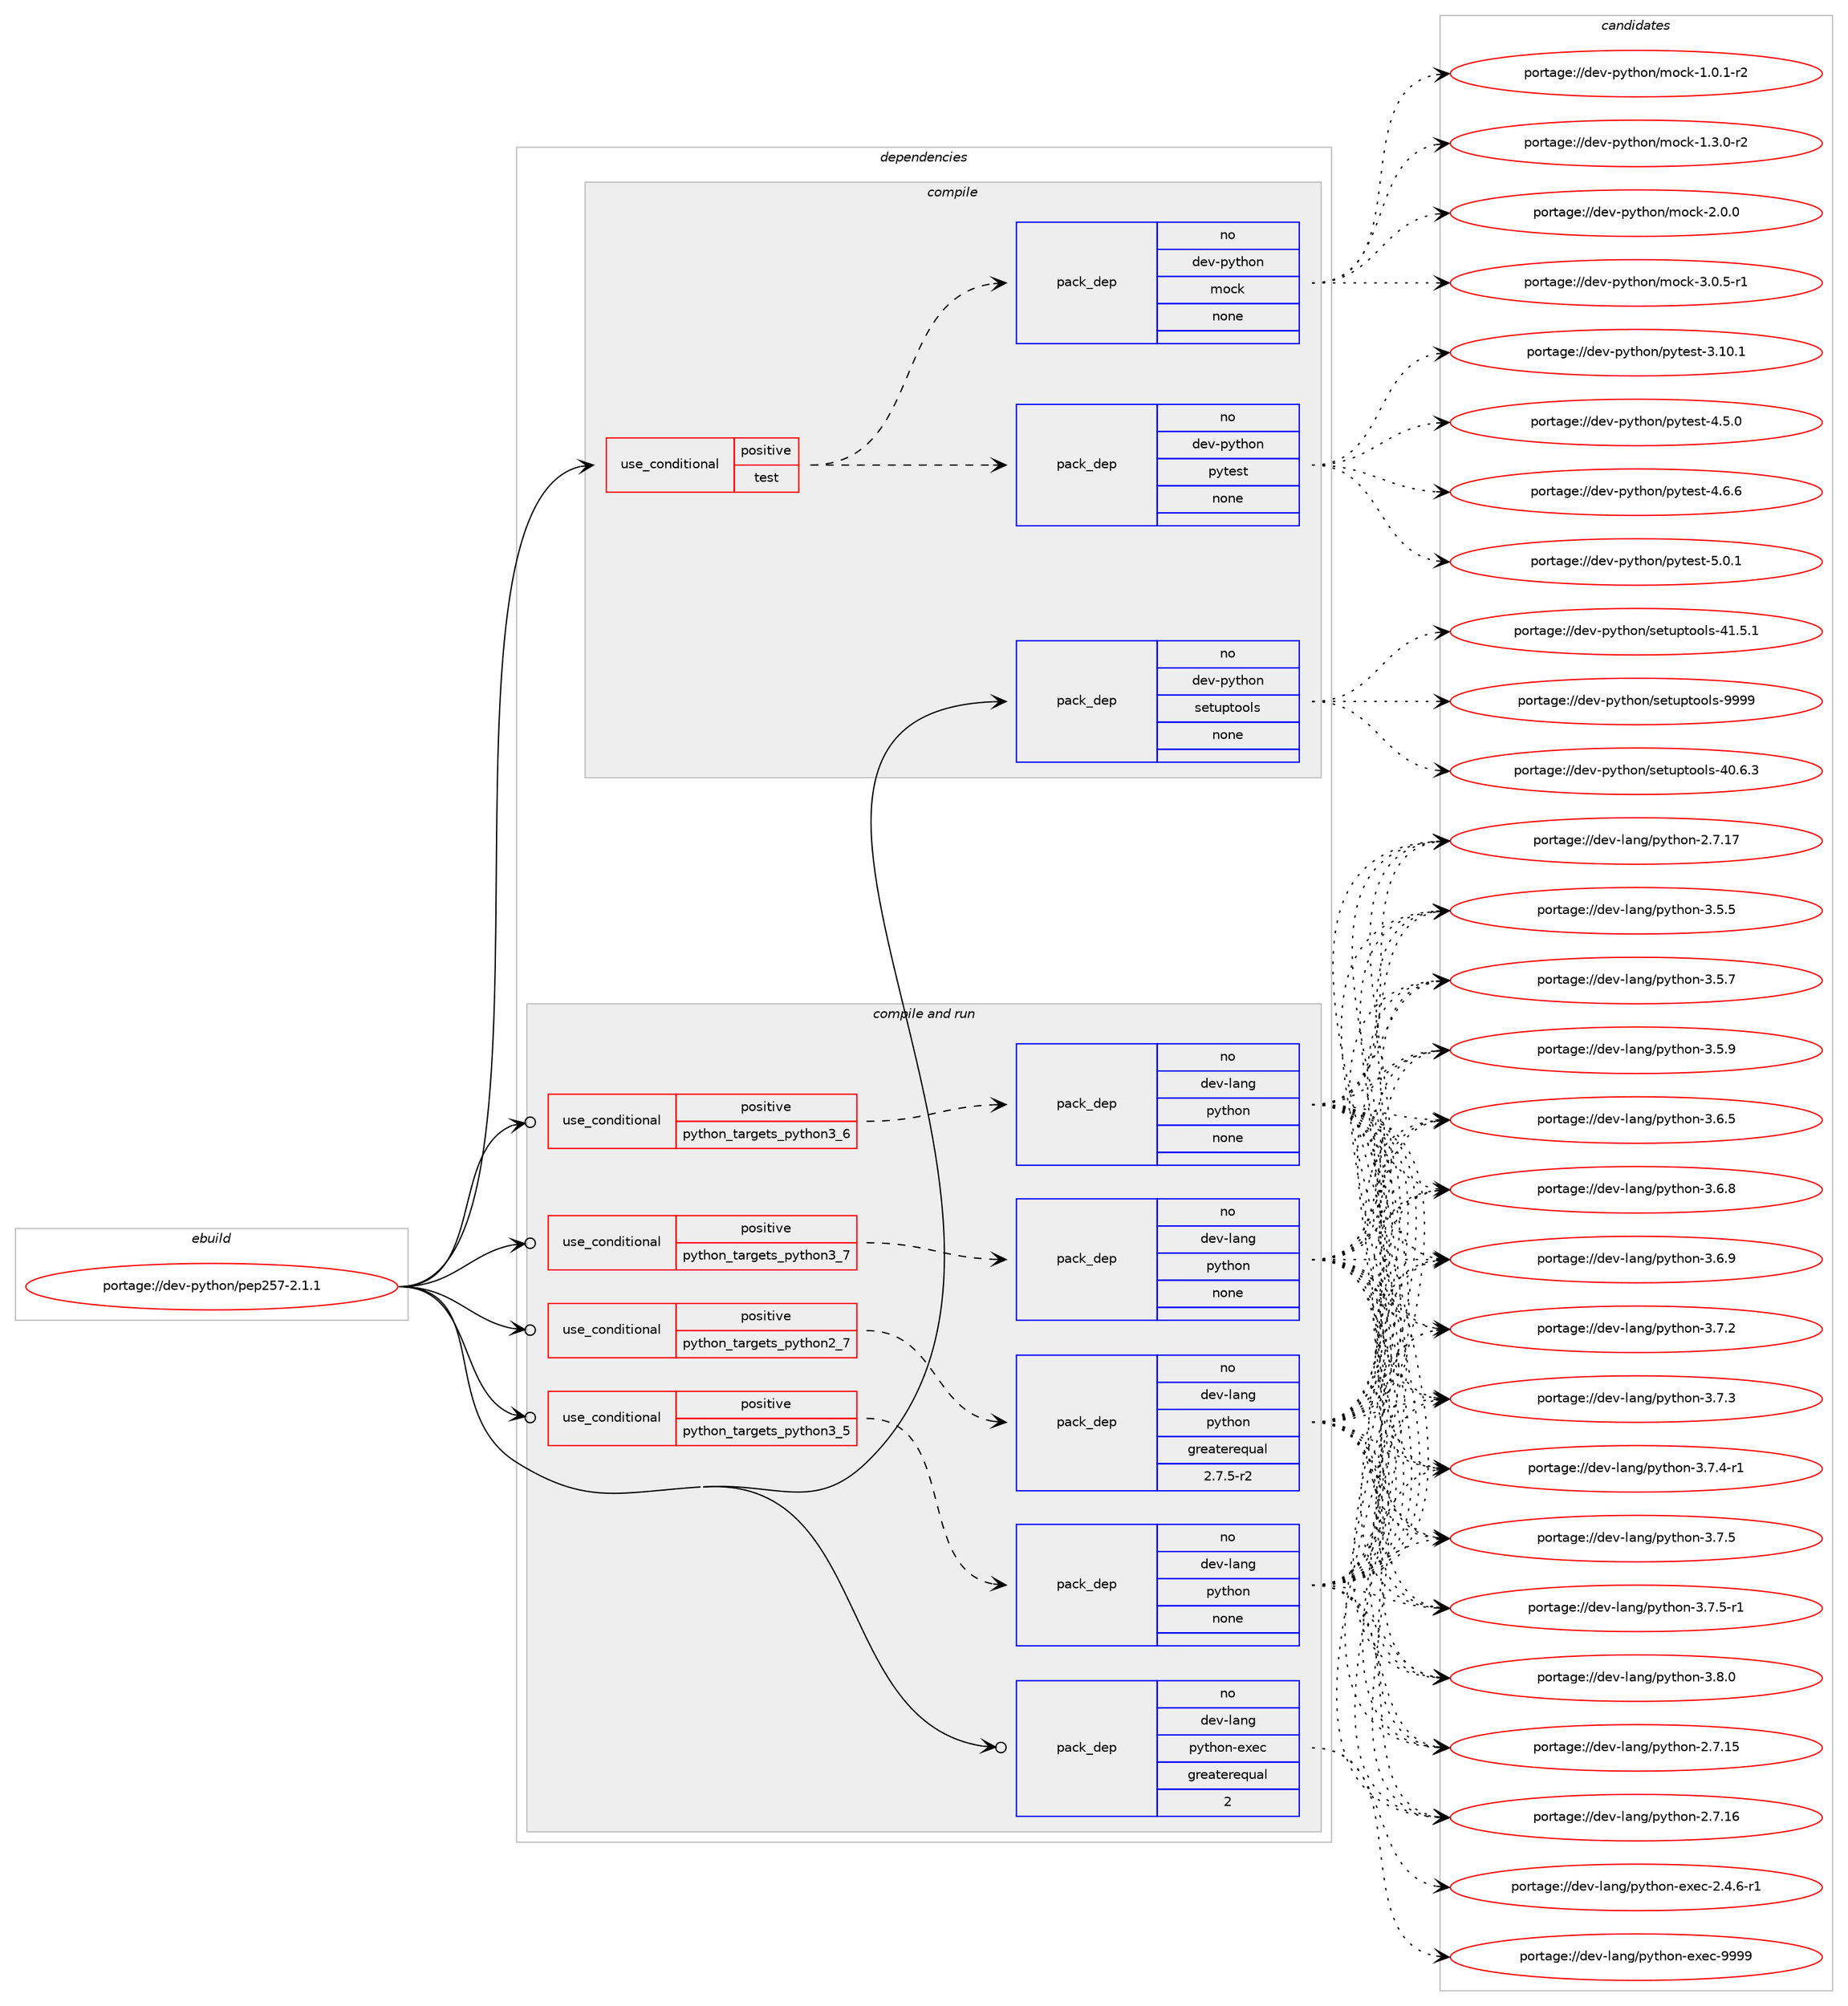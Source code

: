 digraph prolog {

# *************
# Graph options
# *************

newrank=true;
concentrate=true;
compound=true;
graph [rankdir=LR,fontname=Helvetica,fontsize=10,ranksep=1.5];#, ranksep=2.5, nodesep=0.2];
edge  [arrowhead=vee];
node  [fontname=Helvetica,fontsize=10];

# **********
# The ebuild
# **********

subgraph cluster_leftcol {
color=gray;
rank=same;
label=<<i>ebuild</i>>;
id [label="portage://dev-python/pep257-2.1.1", color=red, width=4, href="../dev-python/pep257-2.1.1.svg"];
}

# ****************
# The dependencies
# ****************

subgraph cluster_midcol {
color=gray;
label=<<i>dependencies</i>>;
subgraph cluster_compile {
fillcolor="#eeeeee";
style=filled;
label=<<i>compile</i>>;
subgraph cond33639 {
dependency156527 [label=<<TABLE BORDER="0" CELLBORDER="1" CELLSPACING="0" CELLPADDING="4"><TR><TD ROWSPAN="3" CELLPADDING="10">use_conditional</TD></TR><TR><TD>positive</TD></TR><TR><TD>test</TD></TR></TABLE>>, shape=none, color=red];
subgraph pack119527 {
dependency156528 [label=<<TABLE BORDER="0" CELLBORDER="1" CELLSPACING="0" CELLPADDING="4" WIDTH="220"><TR><TD ROWSPAN="6" CELLPADDING="30">pack_dep</TD></TR><TR><TD WIDTH="110">no</TD></TR><TR><TD>dev-python</TD></TR><TR><TD>pytest</TD></TR><TR><TD>none</TD></TR><TR><TD></TD></TR></TABLE>>, shape=none, color=blue];
}
dependency156527:e -> dependency156528:w [weight=20,style="dashed",arrowhead="vee"];
subgraph pack119528 {
dependency156529 [label=<<TABLE BORDER="0" CELLBORDER="1" CELLSPACING="0" CELLPADDING="4" WIDTH="220"><TR><TD ROWSPAN="6" CELLPADDING="30">pack_dep</TD></TR><TR><TD WIDTH="110">no</TD></TR><TR><TD>dev-python</TD></TR><TR><TD>mock</TD></TR><TR><TD>none</TD></TR><TR><TD></TD></TR></TABLE>>, shape=none, color=blue];
}
dependency156527:e -> dependency156529:w [weight=20,style="dashed",arrowhead="vee"];
}
id:e -> dependency156527:w [weight=20,style="solid",arrowhead="vee"];
subgraph pack119529 {
dependency156530 [label=<<TABLE BORDER="0" CELLBORDER="1" CELLSPACING="0" CELLPADDING="4" WIDTH="220"><TR><TD ROWSPAN="6" CELLPADDING="30">pack_dep</TD></TR><TR><TD WIDTH="110">no</TD></TR><TR><TD>dev-python</TD></TR><TR><TD>setuptools</TD></TR><TR><TD>none</TD></TR><TR><TD></TD></TR></TABLE>>, shape=none, color=blue];
}
id:e -> dependency156530:w [weight=20,style="solid",arrowhead="vee"];
}
subgraph cluster_compileandrun {
fillcolor="#eeeeee";
style=filled;
label=<<i>compile and run</i>>;
subgraph cond33640 {
dependency156531 [label=<<TABLE BORDER="0" CELLBORDER="1" CELLSPACING="0" CELLPADDING="4"><TR><TD ROWSPAN="3" CELLPADDING="10">use_conditional</TD></TR><TR><TD>positive</TD></TR><TR><TD>python_targets_python2_7</TD></TR></TABLE>>, shape=none, color=red];
subgraph pack119530 {
dependency156532 [label=<<TABLE BORDER="0" CELLBORDER="1" CELLSPACING="0" CELLPADDING="4" WIDTH="220"><TR><TD ROWSPAN="6" CELLPADDING="30">pack_dep</TD></TR><TR><TD WIDTH="110">no</TD></TR><TR><TD>dev-lang</TD></TR><TR><TD>python</TD></TR><TR><TD>greaterequal</TD></TR><TR><TD>2.7.5-r2</TD></TR></TABLE>>, shape=none, color=blue];
}
dependency156531:e -> dependency156532:w [weight=20,style="dashed",arrowhead="vee"];
}
id:e -> dependency156531:w [weight=20,style="solid",arrowhead="odotvee"];
subgraph cond33641 {
dependency156533 [label=<<TABLE BORDER="0" CELLBORDER="1" CELLSPACING="0" CELLPADDING="4"><TR><TD ROWSPAN="3" CELLPADDING="10">use_conditional</TD></TR><TR><TD>positive</TD></TR><TR><TD>python_targets_python3_5</TD></TR></TABLE>>, shape=none, color=red];
subgraph pack119531 {
dependency156534 [label=<<TABLE BORDER="0" CELLBORDER="1" CELLSPACING="0" CELLPADDING="4" WIDTH="220"><TR><TD ROWSPAN="6" CELLPADDING="30">pack_dep</TD></TR><TR><TD WIDTH="110">no</TD></TR><TR><TD>dev-lang</TD></TR><TR><TD>python</TD></TR><TR><TD>none</TD></TR><TR><TD></TD></TR></TABLE>>, shape=none, color=blue];
}
dependency156533:e -> dependency156534:w [weight=20,style="dashed",arrowhead="vee"];
}
id:e -> dependency156533:w [weight=20,style="solid",arrowhead="odotvee"];
subgraph cond33642 {
dependency156535 [label=<<TABLE BORDER="0" CELLBORDER="1" CELLSPACING="0" CELLPADDING="4"><TR><TD ROWSPAN="3" CELLPADDING="10">use_conditional</TD></TR><TR><TD>positive</TD></TR><TR><TD>python_targets_python3_6</TD></TR></TABLE>>, shape=none, color=red];
subgraph pack119532 {
dependency156536 [label=<<TABLE BORDER="0" CELLBORDER="1" CELLSPACING="0" CELLPADDING="4" WIDTH="220"><TR><TD ROWSPAN="6" CELLPADDING="30">pack_dep</TD></TR><TR><TD WIDTH="110">no</TD></TR><TR><TD>dev-lang</TD></TR><TR><TD>python</TD></TR><TR><TD>none</TD></TR><TR><TD></TD></TR></TABLE>>, shape=none, color=blue];
}
dependency156535:e -> dependency156536:w [weight=20,style="dashed",arrowhead="vee"];
}
id:e -> dependency156535:w [weight=20,style="solid",arrowhead="odotvee"];
subgraph cond33643 {
dependency156537 [label=<<TABLE BORDER="0" CELLBORDER="1" CELLSPACING="0" CELLPADDING="4"><TR><TD ROWSPAN="3" CELLPADDING="10">use_conditional</TD></TR><TR><TD>positive</TD></TR><TR><TD>python_targets_python3_7</TD></TR></TABLE>>, shape=none, color=red];
subgraph pack119533 {
dependency156538 [label=<<TABLE BORDER="0" CELLBORDER="1" CELLSPACING="0" CELLPADDING="4" WIDTH="220"><TR><TD ROWSPAN="6" CELLPADDING="30">pack_dep</TD></TR><TR><TD WIDTH="110">no</TD></TR><TR><TD>dev-lang</TD></TR><TR><TD>python</TD></TR><TR><TD>none</TD></TR><TR><TD></TD></TR></TABLE>>, shape=none, color=blue];
}
dependency156537:e -> dependency156538:w [weight=20,style="dashed",arrowhead="vee"];
}
id:e -> dependency156537:w [weight=20,style="solid",arrowhead="odotvee"];
subgraph pack119534 {
dependency156539 [label=<<TABLE BORDER="0" CELLBORDER="1" CELLSPACING="0" CELLPADDING="4" WIDTH="220"><TR><TD ROWSPAN="6" CELLPADDING="30">pack_dep</TD></TR><TR><TD WIDTH="110">no</TD></TR><TR><TD>dev-lang</TD></TR><TR><TD>python-exec</TD></TR><TR><TD>greaterequal</TD></TR><TR><TD>2</TD></TR></TABLE>>, shape=none, color=blue];
}
id:e -> dependency156539:w [weight=20,style="solid",arrowhead="odotvee"];
}
subgraph cluster_run {
fillcolor="#eeeeee";
style=filled;
label=<<i>run</i>>;
}
}

# **************
# The candidates
# **************

subgraph cluster_choices {
rank=same;
color=gray;
label=<<i>candidates</i>>;

subgraph choice119527 {
color=black;
nodesep=1;
choiceportage100101118451121211161041111104711212111610111511645514649484649 [label="portage://dev-python/pytest-3.10.1", color=red, width=4,href="../dev-python/pytest-3.10.1.svg"];
choiceportage1001011184511212111610411111047112121116101115116455246534648 [label="portage://dev-python/pytest-4.5.0", color=red, width=4,href="../dev-python/pytest-4.5.0.svg"];
choiceportage1001011184511212111610411111047112121116101115116455246544654 [label="portage://dev-python/pytest-4.6.6", color=red, width=4,href="../dev-python/pytest-4.6.6.svg"];
choiceportage1001011184511212111610411111047112121116101115116455346484649 [label="portage://dev-python/pytest-5.0.1", color=red, width=4,href="../dev-python/pytest-5.0.1.svg"];
dependency156528:e -> choiceportage100101118451121211161041111104711212111610111511645514649484649:w [style=dotted,weight="100"];
dependency156528:e -> choiceportage1001011184511212111610411111047112121116101115116455246534648:w [style=dotted,weight="100"];
dependency156528:e -> choiceportage1001011184511212111610411111047112121116101115116455246544654:w [style=dotted,weight="100"];
dependency156528:e -> choiceportage1001011184511212111610411111047112121116101115116455346484649:w [style=dotted,weight="100"];
}
subgraph choice119528 {
color=black;
nodesep=1;
choiceportage1001011184511212111610411111047109111991074549464846494511450 [label="portage://dev-python/mock-1.0.1-r2", color=red, width=4,href="../dev-python/mock-1.0.1-r2.svg"];
choiceportage1001011184511212111610411111047109111991074549465146484511450 [label="portage://dev-python/mock-1.3.0-r2", color=red, width=4,href="../dev-python/mock-1.3.0-r2.svg"];
choiceportage100101118451121211161041111104710911199107455046484648 [label="portage://dev-python/mock-2.0.0", color=red, width=4,href="../dev-python/mock-2.0.0.svg"];
choiceportage1001011184511212111610411111047109111991074551464846534511449 [label="portage://dev-python/mock-3.0.5-r1", color=red, width=4,href="../dev-python/mock-3.0.5-r1.svg"];
dependency156529:e -> choiceportage1001011184511212111610411111047109111991074549464846494511450:w [style=dotted,weight="100"];
dependency156529:e -> choiceportage1001011184511212111610411111047109111991074549465146484511450:w [style=dotted,weight="100"];
dependency156529:e -> choiceportage100101118451121211161041111104710911199107455046484648:w [style=dotted,weight="100"];
dependency156529:e -> choiceportage1001011184511212111610411111047109111991074551464846534511449:w [style=dotted,weight="100"];
}
subgraph choice119529 {
color=black;
nodesep=1;
choiceportage100101118451121211161041111104711510111611711211611111110811545524846544651 [label="portage://dev-python/setuptools-40.6.3", color=red, width=4,href="../dev-python/setuptools-40.6.3.svg"];
choiceportage100101118451121211161041111104711510111611711211611111110811545524946534649 [label="portage://dev-python/setuptools-41.5.1", color=red, width=4,href="../dev-python/setuptools-41.5.1.svg"];
choiceportage10010111845112121116104111110471151011161171121161111111081154557575757 [label="portage://dev-python/setuptools-9999", color=red, width=4,href="../dev-python/setuptools-9999.svg"];
dependency156530:e -> choiceportage100101118451121211161041111104711510111611711211611111110811545524846544651:w [style=dotted,weight="100"];
dependency156530:e -> choiceportage100101118451121211161041111104711510111611711211611111110811545524946534649:w [style=dotted,weight="100"];
dependency156530:e -> choiceportage10010111845112121116104111110471151011161171121161111111081154557575757:w [style=dotted,weight="100"];
}
subgraph choice119530 {
color=black;
nodesep=1;
choiceportage10010111845108971101034711212111610411111045504655464953 [label="portage://dev-lang/python-2.7.15", color=red, width=4,href="../dev-lang/python-2.7.15.svg"];
choiceportage10010111845108971101034711212111610411111045504655464954 [label="portage://dev-lang/python-2.7.16", color=red, width=4,href="../dev-lang/python-2.7.16.svg"];
choiceportage10010111845108971101034711212111610411111045504655464955 [label="portage://dev-lang/python-2.7.17", color=red, width=4,href="../dev-lang/python-2.7.17.svg"];
choiceportage100101118451089711010347112121116104111110455146534653 [label="portage://dev-lang/python-3.5.5", color=red, width=4,href="../dev-lang/python-3.5.5.svg"];
choiceportage100101118451089711010347112121116104111110455146534655 [label="portage://dev-lang/python-3.5.7", color=red, width=4,href="../dev-lang/python-3.5.7.svg"];
choiceportage100101118451089711010347112121116104111110455146534657 [label="portage://dev-lang/python-3.5.9", color=red, width=4,href="../dev-lang/python-3.5.9.svg"];
choiceportage100101118451089711010347112121116104111110455146544653 [label="portage://dev-lang/python-3.6.5", color=red, width=4,href="../dev-lang/python-3.6.5.svg"];
choiceportage100101118451089711010347112121116104111110455146544656 [label="portage://dev-lang/python-3.6.8", color=red, width=4,href="../dev-lang/python-3.6.8.svg"];
choiceportage100101118451089711010347112121116104111110455146544657 [label="portage://dev-lang/python-3.6.9", color=red, width=4,href="../dev-lang/python-3.6.9.svg"];
choiceportage100101118451089711010347112121116104111110455146554650 [label="portage://dev-lang/python-3.7.2", color=red, width=4,href="../dev-lang/python-3.7.2.svg"];
choiceportage100101118451089711010347112121116104111110455146554651 [label="portage://dev-lang/python-3.7.3", color=red, width=4,href="../dev-lang/python-3.7.3.svg"];
choiceportage1001011184510897110103471121211161041111104551465546524511449 [label="portage://dev-lang/python-3.7.4-r1", color=red, width=4,href="../dev-lang/python-3.7.4-r1.svg"];
choiceportage100101118451089711010347112121116104111110455146554653 [label="portage://dev-lang/python-3.7.5", color=red, width=4,href="../dev-lang/python-3.7.5.svg"];
choiceportage1001011184510897110103471121211161041111104551465546534511449 [label="portage://dev-lang/python-3.7.5-r1", color=red, width=4,href="../dev-lang/python-3.7.5-r1.svg"];
choiceportage100101118451089711010347112121116104111110455146564648 [label="portage://dev-lang/python-3.8.0", color=red, width=4,href="../dev-lang/python-3.8.0.svg"];
dependency156532:e -> choiceportage10010111845108971101034711212111610411111045504655464953:w [style=dotted,weight="100"];
dependency156532:e -> choiceportage10010111845108971101034711212111610411111045504655464954:w [style=dotted,weight="100"];
dependency156532:e -> choiceportage10010111845108971101034711212111610411111045504655464955:w [style=dotted,weight="100"];
dependency156532:e -> choiceportage100101118451089711010347112121116104111110455146534653:w [style=dotted,weight="100"];
dependency156532:e -> choiceportage100101118451089711010347112121116104111110455146534655:w [style=dotted,weight="100"];
dependency156532:e -> choiceportage100101118451089711010347112121116104111110455146534657:w [style=dotted,weight="100"];
dependency156532:e -> choiceportage100101118451089711010347112121116104111110455146544653:w [style=dotted,weight="100"];
dependency156532:e -> choiceportage100101118451089711010347112121116104111110455146544656:w [style=dotted,weight="100"];
dependency156532:e -> choiceportage100101118451089711010347112121116104111110455146544657:w [style=dotted,weight="100"];
dependency156532:e -> choiceportage100101118451089711010347112121116104111110455146554650:w [style=dotted,weight="100"];
dependency156532:e -> choiceportage100101118451089711010347112121116104111110455146554651:w [style=dotted,weight="100"];
dependency156532:e -> choiceportage1001011184510897110103471121211161041111104551465546524511449:w [style=dotted,weight="100"];
dependency156532:e -> choiceportage100101118451089711010347112121116104111110455146554653:w [style=dotted,weight="100"];
dependency156532:e -> choiceportage1001011184510897110103471121211161041111104551465546534511449:w [style=dotted,weight="100"];
dependency156532:e -> choiceportage100101118451089711010347112121116104111110455146564648:w [style=dotted,weight="100"];
}
subgraph choice119531 {
color=black;
nodesep=1;
choiceportage10010111845108971101034711212111610411111045504655464953 [label="portage://dev-lang/python-2.7.15", color=red, width=4,href="../dev-lang/python-2.7.15.svg"];
choiceportage10010111845108971101034711212111610411111045504655464954 [label="portage://dev-lang/python-2.7.16", color=red, width=4,href="../dev-lang/python-2.7.16.svg"];
choiceportage10010111845108971101034711212111610411111045504655464955 [label="portage://dev-lang/python-2.7.17", color=red, width=4,href="../dev-lang/python-2.7.17.svg"];
choiceportage100101118451089711010347112121116104111110455146534653 [label="portage://dev-lang/python-3.5.5", color=red, width=4,href="../dev-lang/python-3.5.5.svg"];
choiceportage100101118451089711010347112121116104111110455146534655 [label="portage://dev-lang/python-3.5.7", color=red, width=4,href="../dev-lang/python-3.5.7.svg"];
choiceportage100101118451089711010347112121116104111110455146534657 [label="portage://dev-lang/python-3.5.9", color=red, width=4,href="../dev-lang/python-3.5.9.svg"];
choiceportage100101118451089711010347112121116104111110455146544653 [label="portage://dev-lang/python-3.6.5", color=red, width=4,href="../dev-lang/python-3.6.5.svg"];
choiceportage100101118451089711010347112121116104111110455146544656 [label="portage://dev-lang/python-3.6.8", color=red, width=4,href="../dev-lang/python-3.6.8.svg"];
choiceportage100101118451089711010347112121116104111110455146544657 [label="portage://dev-lang/python-3.6.9", color=red, width=4,href="../dev-lang/python-3.6.9.svg"];
choiceportage100101118451089711010347112121116104111110455146554650 [label="portage://dev-lang/python-3.7.2", color=red, width=4,href="../dev-lang/python-3.7.2.svg"];
choiceportage100101118451089711010347112121116104111110455146554651 [label="portage://dev-lang/python-3.7.3", color=red, width=4,href="../dev-lang/python-3.7.3.svg"];
choiceportage1001011184510897110103471121211161041111104551465546524511449 [label="portage://dev-lang/python-3.7.4-r1", color=red, width=4,href="../dev-lang/python-3.7.4-r1.svg"];
choiceportage100101118451089711010347112121116104111110455146554653 [label="portage://dev-lang/python-3.7.5", color=red, width=4,href="../dev-lang/python-3.7.5.svg"];
choiceportage1001011184510897110103471121211161041111104551465546534511449 [label="portage://dev-lang/python-3.7.5-r1", color=red, width=4,href="../dev-lang/python-3.7.5-r1.svg"];
choiceportage100101118451089711010347112121116104111110455146564648 [label="portage://dev-lang/python-3.8.0", color=red, width=4,href="../dev-lang/python-3.8.0.svg"];
dependency156534:e -> choiceportage10010111845108971101034711212111610411111045504655464953:w [style=dotted,weight="100"];
dependency156534:e -> choiceportage10010111845108971101034711212111610411111045504655464954:w [style=dotted,weight="100"];
dependency156534:e -> choiceportage10010111845108971101034711212111610411111045504655464955:w [style=dotted,weight="100"];
dependency156534:e -> choiceportage100101118451089711010347112121116104111110455146534653:w [style=dotted,weight="100"];
dependency156534:e -> choiceportage100101118451089711010347112121116104111110455146534655:w [style=dotted,weight="100"];
dependency156534:e -> choiceportage100101118451089711010347112121116104111110455146534657:w [style=dotted,weight="100"];
dependency156534:e -> choiceportage100101118451089711010347112121116104111110455146544653:w [style=dotted,weight="100"];
dependency156534:e -> choiceportage100101118451089711010347112121116104111110455146544656:w [style=dotted,weight="100"];
dependency156534:e -> choiceportage100101118451089711010347112121116104111110455146544657:w [style=dotted,weight="100"];
dependency156534:e -> choiceportage100101118451089711010347112121116104111110455146554650:w [style=dotted,weight="100"];
dependency156534:e -> choiceportage100101118451089711010347112121116104111110455146554651:w [style=dotted,weight="100"];
dependency156534:e -> choiceportage1001011184510897110103471121211161041111104551465546524511449:w [style=dotted,weight="100"];
dependency156534:e -> choiceportage100101118451089711010347112121116104111110455146554653:w [style=dotted,weight="100"];
dependency156534:e -> choiceportage1001011184510897110103471121211161041111104551465546534511449:w [style=dotted,weight="100"];
dependency156534:e -> choiceportage100101118451089711010347112121116104111110455146564648:w [style=dotted,weight="100"];
}
subgraph choice119532 {
color=black;
nodesep=1;
choiceportage10010111845108971101034711212111610411111045504655464953 [label="portage://dev-lang/python-2.7.15", color=red, width=4,href="../dev-lang/python-2.7.15.svg"];
choiceportage10010111845108971101034711212111610411111045504655464954 [label="portage://dev-lang/python-2.7.16", color=red, width=4,href="../dev-lang/python-2.7.16.svg"];
choiceportage10010111845108971101034711212111610411111045504655464955 [label="portage://dev-lang/python-2.7.17", color=red, width=4,href="../dev-lang/python-2.7.17.svg"];
choiceportage100101118451089711010347112121116104111110455146534653 [label="portage://dev-lang/python-3.5.5", color=red, width=4,href="../dev-lang/python-3.5.5.svg"];
choiceportage100101118451089711010347112121116104111110455146534655 [label="portage://dev-lang/python-3.5.7", color=red, width=4,href="../dev-lang/python-3.5.7.svg"];
choiceportage100101118451089711010347112121116104111110455146534657 [label="portage://dev-lang/python-3.5.9", color=red, width=4,href="../dev-lang/python-3.5.9.svg"];
choiceportage100101118451089711010347112121116104111110455146544653 [label="portage://dev-lang/python-3.6.5", color=red, width=4,href="../dev-lang/python-3.6.5.svg"];
choiceportage100101118451089711010347112121116104111110455146544656 [label="portage://dev-lang/python-3.6.8", color=red, width=4,href="../dev-lang/python-3.6.8.svg"];
choiceportage100101118451089711010347112121116104111110455146544657 [label="portage://dev-lang/python-3.6.9", color=red, width=4,href="../dev-lang/python-3.6.9.svg"];
choiceportage100101118451089711010347112121116104111110455146554650 [label="portage://dev-lang/python-3.7.2", color=red, width=4,href="../dev-lang/python-3.7.2.svg"];
choiceportage100101118451089711010347112121116104111110455146554651 [label="portage://dev-lang/python-3.7.3", color=red, width=4,href="../dev-lang/python-3.7.3.svg"];
choiceportage1001011184510897110103471121211161041111104551465546524511449 [label="portage://dev-lang/python-3.7.4-r1", color=red, width=4,href="../dev-lang/python-3.7.4-r1.svg"];
choiceportage100101118451089711010347112121116104111110455146554653 [label="portage://dev-lang/python-3.7.5", color=red, width=4,href="../dev-lang/python-3.7.5.svg"];
choiceportage1001011184510897110103471121211161041111104551465546534511449 [label="portage://dev-lang/python-3.7.5-r1", color=red, width=4,href="../dev-lang/python-3.7.5-r1.svg"];
choiceportage100101118451089711010347112121116104111110455146564648 [label="portage://dev-lang/python-3.8.0", color=red, width=4,href="../dev-lang/python-3.8.0.svg"];
dependency156536:e -> choiceportage10010111845108971101034711212111610411111045504655464953:w [style=dotted,weight="100"];
dependency156536:e -> choiceportage10010111845108971101034711212111610411111045504655464954:w [style=dotted,weight="100"];
dependency156536:e -> choiceportage10010111845108971101034711212111610411111045504655464955:w [style=dotted,weight="100"];
dependency156536:e -> choiceportage100101118451089711010347112121116104111110455146534653:w [style=dotted,weight="100"];
dependency156536:e -> choiceportage100101118451089711010347112121116104111110455146534655:w [style=dotted,weight="100"];
dependency156536:e -> choiceportage100101118451089711010347112121116104111110455146534657:w [style=dotted,weight="100"];
dependency156536:e -> choiceportage100101118451089711010347112121116104111110455146544653:w [style=dotted,weight="100"];
dependency156536:e -> choiceportage100101118451089711010347112121116104111110455146544656:w [style=dotted,weight="100"];
dependency156536:e -> choiceportage100101118451089711010347112121116104111110455146544657:w [style=dotted,weight="100"];
dependency156536:e -> choiceportage100101118451089711010347112121116104111110455146554650:w [style=dotted,weight="100"];
dependency156536:e -> choiceportage100101118451089711010347112121116104111110455146554651:w [style=dotted,weight="100"];
dependency156536:e -> choiceportage1001011184510897110103471121211161041111104551465546524511449:w [style=dotted,weight="100"];
dependency156536:e -> choiceportage100101118451089711010347112121116104111110455146554653:w [style=dotted,weight="100"];
dependency156536:e -> choiceportage1001011184510897110103471121211161041111104551465546534511449:w [style=dotted,weight="100"];
dependency156536:e -> choiceportage100101118451089711010347112121116104111110455146564648:w [style=dotted,weight="100"];
}
subgraph choice119533 {
color=black;
nodesep=1;
choiceportage10010111845108971101034711212111610411111045504655464953 [label="portage://dev-lang/python-2.7.15", color=red, width=4,href="../dev-lang/python-2.7.15.svg"];
choiceportage10010111845108971101034711212111610411111045504655464954 [label="portage://dev-lang/python-2.7.16", color=red, width=4,href="../dev-lang/python-2.7.16.svg"];
choiceportage10010111845108971101034711212111610411111045504655464955 [label="portage://dev-lang/python-2.7.17", color=red, width=4,href="../dev-lang/python-2.7.17.svg"];
choiceportage100101118451089711010347112121116104111110455146534653 [label="portage://dev-lang/python-3.5.5", color=red, width=4,href="../dev-lang/python-3.5.5.svg"];
choiceportage100101118451089711010347112121116104111110455146534655 [label="portage://dev-lang/python-3.5.7", color=red, width=4,href="../dev-lang/python-3.5.7.svg"];
choiceportage100101118451089711010347112121116104111110455146534657 [label="portage://dev-lang/python-3.5.9", color=red, width=4,href="../dev-lang/python-3.5.9.svg"];
choiceportage100101118451089711010347112121116104111110455146544653 [label="portage://dev-lang/python-3.6.5", color=red, width=4,href="../dev-lang/python-3.6.5.svg"];
choiceportage100101118451089711010347112121116104111110455146544656 [label="portage://dev-lang/python-3.6.8", color=red, width=4,href="../dev-lang/python-3.6.8.svg"];
choiceportage100101118451089711010347112121116104111110455146544657 [label="portage://dev-lang/python-3.6.9", color=red, width=4,href="../dev-lang/python-3.6.9.svg"];
choiceportage100101118451089711010347112121116104111110455146554650 [label="portage://dev-lang/python-3.7.2", color=red, width=4,href="../dev-lang/python-3.7.2.svg"];
choiceportage100101118451089711010347112121116104111110455146554651 [label="portage://dev-lang/python-3.7.3", color=red, width=4,href="../dev-lang/python-3.7.3.svg"];
choiceportage1001011184510897110103471121211161041111104551465546524511449 [label="portage://dev-lang/python-3.7.4-r1", color=red, width=4,href="../dev-lang/python-3.7.4-r1.svg"];
choiceportage100101118451089711010347112121116104111110455146554653 [label="portage://dev-lang/python-3.7.5", color=red, width=4,href="../dev-lang/python-3.7.5.svg"];
choiceportage1001011184510897110103471121211161041111104551465546534511449 [label="portage://dev-lang/python-3.7.5-r1", color=red, width=4,href="../dev-lang/python-3.7.5-r1.svg"];
choiceportage100101118451089711010347112121116104111110455146564648 [label="portage://dev-lang/python-3.8.0", color=red, width=4,href="../dev-lang/python-3.8.0.svg"];
dependency156538:e -> choiceportage10010111845108971101034711212111610411111045504655464953:w [style=dotted,weight="100"];
dependency156538:e -> choiceportage10010111845108971101034711212111610411111045504655464954:w [style=dotted,weight="100"];
dependency156538:e -> choiceportage10010111845108971101034711212111610411111045504655464955:w [style=dotted,weight="100"];
dependency156538:e -> choiceportage100101118451089711010347112121116104111110455146534653:w [style=dotted,weight="100"];
dependency156538:e -> choiceportage100101118451089711010347112121116104111110455146534655:w [style=dotted,weight="100"];
dependency156538:e -> choiceportage100101118451089711010347112121116104111110455146534657:w [style=dotted,weight="100"];
dependency156538:e -> choiceportage100101118451089711010347112121116104111110455146544653:w [style=dotted,weight="100"];
dependency156538:e -> choiceportage100101118451089711010347112121116104111110455146544656:w [style=dotted,weight="100"];
dependency156538:e -> choiceportage100101118451089711010347112121116104111110455146544657:w [style=dotted,weight="100"];
dependency156538:e -> choiceportage100101118451089711010347112121116104111110455146554650:w [style=dotted,weight="100"];
dependency156538:e -> choiceportage100101118451089711010347112121116104111110455146554651:w [style=dotted,weight="100"];
dependency156538:e -> choiceportage1001011184510897110103471121211161041111104551465546524511449:w [style=dotted,weight="100"];
dependency156538:e -> choiceportage100101118451089711010347112121116104111110455146554653:w [style=dotted,weight="100"];
dependency156538:e -> choiceportage1001011184510897110103471121211161041111104551465546534511449:w [style=dotted,weight="100"];
dependency156538:e -> choiceportage100101118451089711010347112121116104111110455146564648:w [style=dotted,weight="100"];
}
subgraph choice119534 {
color=black;
nodesep=1;
choiceportage10010111845108971101034711212111610411111045101120101994550465246544511449 [label="portage://dev-lang/python-exec-2.4.6-r1", color=red, width=4,href="../dev-lang/python-exec-2.4.6-r1.svg"];
choiceportage10010111845108971101034711212111610411111045101120101994557575757 [label="portage://dev-lang/python-exec-9999", color=red, width=4,href="../dev-lang/python-exec-9999.svg"];
dependency156539:e -> choiceportage10010111845108971101034711212111610411111045101120101994550465246544511449:w [style=dotted,weight="100"];
dependency156539:e -> choiceportage10010111845108971101034711212111610411111045101120101994557575757:w [style=dotted,weight="100"];
}
}

}
